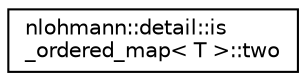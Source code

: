 digraph "Graphical Class Hierarchy"
{
 // LATEX_PDF_SIZE
  edge [fontname="Helvetica",fontsize="10",labelfontname="Helvetica",labelfontsize="10"];
  node [fontname="Helvetica",fontsize="10",shape=record];
  rankdir="LR";
  Node0 [label="nlohmann::detail::is\l_ordered_map\< T \>::two",height=0.2,width=0.4,color="black", fillcolor="white", style="filled",URL="$structnlohmann_1_1detail_1_1is__ordered__map_1_1two.html",tooltip=" "];
}
